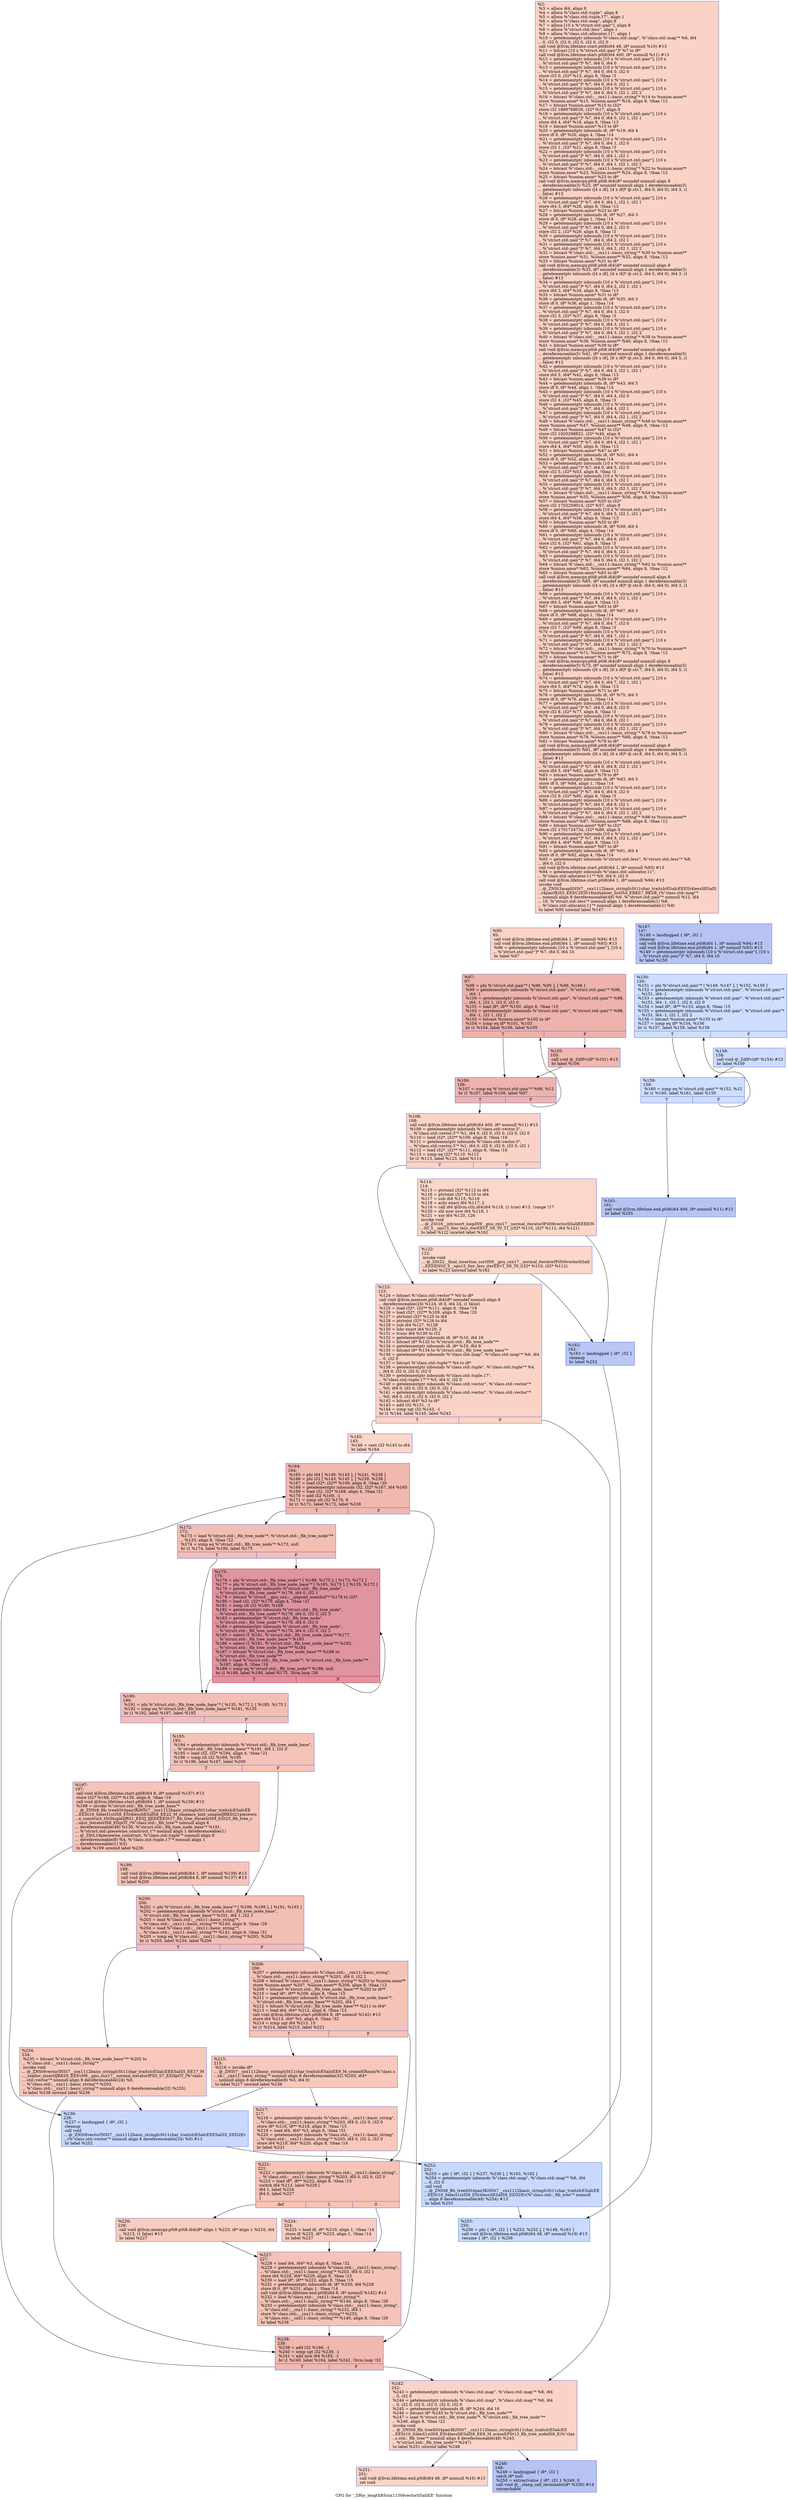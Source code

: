 digraph "CFG for '_Z9by_lengthB5cxx11St6vectorIiSaIiEE' function" {
	label="CFG for '_Z9by_lengthB5cxx11St6vectorIiSaIiEE' function";

	Node0x55d55b56ee50 [shape=record,color="#3d50c3ff", style=filled, fillcolor="#f59c7d70",label="{%2:\l  %3 = alloca i64, align 8\l  %4 = alloca %\"class.std::tuple\", align 8\l  %5 = alloca %\"class.std::tuple.17\", align 1\l  %6 = alloca %\"class.std::map\", align 8\l  %7 = alloca [10 x %\"struct.std::pair\"], align 8\l  %8 = alloca %\"struct.std::less\", align 1\l  %9 = alloca %\"class.std::allocator.11\", align 1\l  %10 = getelementptr inbounds %\"class.std::map\", %\"class.std::map\"* %6, i64\l... 0, i32 0, i32 0, i32 0, i32 0, i32 0\l  call void @llvm.lifetime.start.p0i8(i64 48, i8* nonnull %10) #13\l  %11 = bitcast [10 x %\"struct.std::pair\"]* %7 to i8*\l  call void @llvm.lifetime.start.p0i8(i64 400, i8* nonnull %11) #13\l  %12 = getelementptr inbounds [10 x %\"struct.std::pair\"], [10 x\l... %\"struct.std::pair\"]* %7, i64 0, i64 0\l  %13 = getelementptr inbounds [10 x %\"struct.std::pair\"], [10 x\l... %\"struct.std::pair\"]* %7, i64 0, i64 0, i32 0\l  store i32 0, i32* %13, align 8, !tbaa !3\l  %14 = getelementptr inbounds [10 x %\"struct.std::pair\"], [10 x\l... %\"struct.std::pair\"]* %7, i64 0, i64 0, i32 1\l  %15 = getelementptr inbounds [10 x %\"struct.std::pair\"], [10 x\l... %\"struct.std::pair\"]* %7, i64 0, i64 0, i32 1, i32 2\l  %16 = bitcast %\"class.std::__cxx11::basic_string\"* %14 to %union.anon**\l  store %union.anon* %15, %union.anon** %16, align 8, !tbaa !12\l  %17 = bitcast %union.anon* %15 to i32*\l  store i32 1869768026, i32* %17, align 8\l  %18 = getelementptr inbounds [10 x %\"struct.std::pair\"], [10 x\l... %\"struct.std::pair\"]* %7, i64 0, i64 0, i32 1, i32 1\l  store i64 4, i64* %18, align 8, !tbaa !13\l  %19 = bitcast %union.anon* %15 to i8*\l  %20 = getelementptr inbounds i8, i8* %19, i64 4\l  store i8 0, i8* %20, align 4, !tbaa !14\l  %21 = getelementptr inbounds [10 x %\"struct.std::pair\"], [10 x\l... %\"struct.std::pair\"]* %7, i64 0, i64 1, i32 0\l  store i32 1, i32* %21, align 8, !tbaa !3\l  %22 = getelementptr inbounds [10 x %\"struct.std::pair\"], [10 x\l... %\"struct.std::pair\"]* %7, i64 0, i64 1, i32 1\l  %23 = getelementptr inbounds [10 x %\"struct.std::pair\"], [10 x\l... %\"struct.std::pair\"]* %7, i64 0, i64 1, i32 1, i32 2\l  %24 = bitcast %\"class.std::__cxx11::basic_string\"* %22 to %union.anon**\l  store %union.anon* %23, %union.anon** %24, align 8, !tbaa !12\l  %25 = bitcast %union.anon* %23 to i8*\l  call void @llvm.memcpy.p0i8.p0i8.i64(i8* noundef nonnull align 8\l... dereferenceable(3) %25, i8* noundef nonnull align 1 dereferenceable(3)\l... getelementptr inbounds ([4 x i8], [4 x i8]* @.str.1, i64 0, i64 0), i64 3, i1\l... false) #13\l  %26 = getelementptr inbounds [10 x %\"struct.std::pair\"], [10 x\l... %\"struct.std::pair\"]* %7, i64 0, i64 1, i32 1, i32 1\l  store i64 3, i64* %26, align 8, !tbaa !13\l  %27 = bitcast %union.anon* %23 to i8*\l  %28 = getelementptr inbounds i8, i8* %27, i64 3\l  store i8 0, i8* %28, align 1, !tbaa !14\l  %29 = getelementptr inbounds [10 x %\"struct.std::pair\"], [10 x\l... %\"struct.std::pair\"]* %7, i64 0, i64 2, i32 0\l  store i32 2, i32* %29, align 8, !tbaa !3\l  %30 = getelementptr inbounds [10 x %\"struct.std::pair\"], [10 x\l... %\"struct.std::pair\"]* %7, i64 0, i64 2, i32 1\l  %31 = getelementptr inbounds [10 x %\"struct.std::pair\"], [10 x\l... %\"struct.std::pair\"]* %7, i64 0, i64 2, i32 1, i32 2\l  %32 = bitcast %\"class.std::__cxx11::basic_string\"* %30 to %union.anon**\l  store %union.anon* %31, %union.anon** %32, align 8, !tbaa !12\l  %33 = bitcast %union.anon* %31 to i8*\l  call void @llvm.memcpy.p0i8.p0i8.i64(i8* noundef nonnull align 8\l... dereferenceable(3) %33, i8* noundef nonnull align 1 dereferenceable(3)\l... getelementptr inbounds ([4 x i8], [4 x i8]* @.str.2, i64 0, i64 0), i64 3, i1\l... false) #13\l  %34 = getelementptr inbounds [10 x %\"struct.std::pair\"], [10 x\l... %\"struct.std::pair\"]* %7, i64 0, i64 2, i32 1, i32 1\l  store i64 3, i64* %34, align 8, !tbaa !13\l  %35 = bitcast %union.anon* %31 to i8*\l  %36 = getelementptr inbounds i8, i8* %35, i64 3\l  store i8 0, i8* %36, align 1, !tbaa !14\l  %37 = getelementptr inbounds [10 x %\"struct.std::pair\"], [10 x\l... %\"struct.std::pair\"]* %7, i64 0, i64 3, i32 0\l  store i32 3, i32* %37, align 8, !tbaa !3\l  %38 = getelementptr inbounds [10 x %\"struct.std::pair\"], [10 x\l... %\"struct.std::pair\"]* %7, i64 0, i64 3, i32 1\l  %39 = getelementptr inbounds [10 x %\"struct.std::pair\"], [10 x\l... %\"struct.std::pair\"]* %7, i64 0, i64 3, i32 1, i32 2\l  %40 = bitcast %\"class.std::__cxx11::basic_string\"* %38 to %union.anon**\l  store %union.anon* %39, %union.anon** %40, align 8, !tbaa !12\l  %41 = bitcast %union.anon* %39 to i8*\l  call void @llvm.memcpy.p0i8.p0i8.i64(i8* noundef nonnull align 8\l... dereferenceable(5) %41, i8* noundef nonnull align 1 dereferenceable(5)\l... getelementptr inbounds ([6 x i8], [6 x i8]* @.str.3, i64 0, i64 0), i64 5, i1\l... false) #13\l  %42 = getelementptr inbounds [10 x %\"struct.std::pair\"], [10 x\l... %\"struct.std::pair\"]* %7, i64 0, i64 3, i32 1, i32 1\l  store i64 5, i64* %42, align 8, !tbaa !13\l  %43 = bitcast %union.anon* %39 to i8*\l  %44 = getelementptr inbounds i8, i8* %43, i64 5\l  store i8 0, i8* %44, align 1, !tbaa !14\l  %45 = getelementptr inbounds [10 x %\"struct.std::pair\"], [10 x\l... %\"struct.std::pair\"]* %7, i64 0, i64 4, i32 0\l  store i32 4, i32* %45, align 8, !tbaa !3\l  %46 = getelementptr inbounds [10 x %\"struct.std::pair\"], [10 x\l... %\"struct.std::pair\"]* %7, i64 0, i64 4, i32 1\l  %47 = getelementptr inbounds [10 x %\"struct.std::pair\"], [10 x\l... %\"struct.std::pair\"]* %7, i64 0, i64 4, i32 1, i32 2\l  %48 = bitcast %\"class.std::__cxx11::basic_string\"* %46 to %union.anon**\l  store %union.anon* %47, %union.anon** %48, align 8, !tbaa !12\l  %49 = bitcast %union.anon* %47 to i32*\l  store i32 1920298822, i32* %49, align 8\l  %50 = getelementptr inbounds [10 x %\"struct.std::pair\"], [10 x\l... %\"struct.std::pair\"]* %7, i64 0, i64 4, i32 1, i32 1\l  store i64 4, i64* %50, align 8, !tbaa !13\l  %51 = bitcast %union.anon* %47 to i8*\l  %52 = getelementptr inbounds i8, i8* %51, i64 4\l  store i8 0, i8* %52, align 4, !tbaa !14\l  %53 = getelementptr inbounds [10 x %\"struct.std::pair\"], [10 x\l... %\"struct.std::pair\"]* %7, i64 0, i64 5, i32 0\l  store i32 5, i32* %53, align 8, !tbaa !3\l  %54 = getelementptr inbounds [10 x %\"struct.std::pair\"], [10 x\l... %\"struct.std::pair\"]* %7, i64 0, i64 5, i32 1\l  %55 = getelementptr inbounds [10 x %\"struct.std::pair\"], [10 x\l... %\"struct.std::pair\"]* %7, i64 0, i64 5, i32 1, i32 2\l  %56 = bitcast %\"class.std::__cxx11::basic_string\"* %54 to %union.anon**\l  store %union.anon* %55, %union.anon** %56, align 8, !tbaa !12\l  %57 = bitcast %union.anon* %55 to i32*\l  store i32 1702259014, i32* %57, align 8\l  %58 = getelementptr inbounds [10 x %\"struct.std::pair\"], [10 x\l... %\"struct.std::pair\"]* %7, i64 0, i64 5, i32 1, i32 1\l  store i64 4, i64* %58, align 8, !tbaa !13\l  %59 = bitcast %union.anon* %55 to i8*\l  %60 = getelementptr inbounds i8, i8* %59, i64 4\l  store i8 0, i8* %60, align 4, !tbaa !14\l  %61 = getelementptr inbounds [10 x %\"struct.std::pair\"], [10 x\l... %\"struct.std::pair\"]* %7, i64 0, i64 6, i32 0\l  store i32 6, i32* %61, align 8, !tbaa !3\l  %62 = getelementptr inbounds [10 x %\"struct.std::pair\"], [10 x\l... %\"struct.std::pair\"]* %7, i64 0, i64 6, i32 1\l  %63 = getelementptr inbounds [10 x %\"struct.std::pair\"], [10 x\l... %\"struct.std::pair\"]* %7, i64 0, i64 6, i32 1, i32 2\l  %64 = bitcast %\"class.std::__cxx11::basic_string\"* %62 to %union.anon**\l  store %union.anon* %63, %union.anon** %64, align 8, !tbaa !12\l  %65 = bitcast %union.anon* %63 to i8*\l  call void @llvm.memcpy.p0i8.p0i8.i64(i8* noundef nonnull align 8\l... dereferenceable(3) %65, i8* noundef nonnull align 1 dereferenceable(3)\l... getelementptr inbounds ([4 x i8], [4 x i8]* @.str.6, i64 0, i64 0), i64 3, i1\l... false) #13\l  %66 = getelementptr inbounds [10 x %\"struct.std::pair\"], [10 x\l... %\"struct.std::pair\"]* %7, i64 0, i64 6, i32 1, i32 1\l  store i64 3, i64* %66, align 8, !tbaa !13\l  %67 = bitcast %union.anon* %63 to i8*\l  %68 = getelementptr inbounds i8, i8* %67, i64 3\l  store i8 0, i8* %68, align 1, !tbaa !14\l  %69 = getelementptr inbounds [10 x %\"struct.std::pair\"], [10 x\l... %\"struct.std::pair\"]* %7, i64 0, i64 7, i32 0\l  store i32 7, i32* %69, align 8, !tbaa !3\l  %70 = getelementptr inbounds [10 x %\"struct.std::pair\"], [10 x\l... %\"struct.std::pair\"]* %7, i64 0, i64 7, i32 1\l  %71 = getelementptr inbounds [10 x %\"struct.std::pair\"], [10 x\l... %\"struct.std::pair\"]* %7, i64 0, i64 7, i32 1, i32 2\l  %72 = bitcast %\"class.std::__cxx11::basic_string\"* %70 to %union.anon**\l  store %union.anon* %71, %union.anon** %72, align 8, !tbaa !12\l  %73 = bitcast %union.anon* %71 to i8*\l  call void @llvm.memcpy.p0i8.p0i8.i64(i8* noundef nonnull align 8\l... dereferenceable(5) %73, i8* noundef nonnull align 1 dereferenceable(5)\l... getelementptr inbounds ([6 x i8], [6 x i8]* @.str.7, i64 0, i64 0), i64 5, i1\l... false) #13\l  %74 = getelementptr inbounds [10 x %\"struct.std::pair\"], [10 x\l... %\"struct.std::pair\"]* %7, i64 0, i64 7, i32 1, i32 1\l  store i64 5, i64* %74, align 8, !tbaa !13\l  %75 = bitcast %union.anon* %71 to i8*\l  %76 = getelementptr inbounds i8, i8* %75, i64 5\l  store i8 0, i8* %76, align 1, !tbaa !14\l  %77 = getelementptr inbounds [10 x %\"struct.std::pair\"], [10 x\l... %\"struct.std::pair\"]* %7, i64 0, i64 8, i32 0\l  store i32 8, i32* %77, align 8, !tbaa !3\l  %78 = getelementptr inbounds [10 x %\"struct.std::pair\"], [10 x\l... %\"struct.std::pair\"]* %7, i64 0, i64 8, i32 1\l  %79 = getelementptr inbounds [10 x %\"struct.std::pair\"], [10 x\l... %\"struct.std::pair\"]* %7, i64 0, i64 8, i32 1, i32 2\l  %80 = bitcast %\"class.std::__cxx11::basic_string\"* %78 to %union.anon**\l  store %union.anon* %79, %union.anon** %80, align 8, !tbaa !12\l  %81 = bitcast %union.anon* %79 to i8*\l  call void @llvm.memcpy.p0i8.p0i8.i64(i8* noundef nonnull align 8\l... dereferenceable(5) %81, i8* noundef nonnull align 1 dereferenceable(5)\l... getelementptr inbounds ([6 x i8], [6 x i8]* @.str.8, i64 0, i64 0), i64 5, i1\l... false) #13\l  %82 = getelementptr inbounds [10 x %\"struct.std::pair\"], [10 x\l... %\"struct.std::pair\"]* %7, i64 0, i64 8, i32 1, i32 1\l  store i64 5, i64* %82, align 8, !tbaa !13\l  %83 = bitcast %union.anon* %79 to i8*\l  %84 = getelementptr inbounds i8, i8* %83, i64 5\l  store i8 0, i8* %84, align 1, !tbaa !14\l  %85 = getelementptr inbounds [10 x %\"struct.std::pair\"], [10 x\l... %\"struct.std::pair\"]* %7, i64 0, i64 9, i32 0\l  store i32 9, i32* %85, align 8, !tbaa !3\l  %86 = getelementptr inbounds [10 x %\"struct.std::pair\"], [10 x\l... %\"struct.std::pair\"]* %7, i64 0, i64 9, i32 1\l  %87 = getelementptr inbounds [10 x %\"struct.std::pair\"], [10 x\l... %\"struct.std::pair\"]* %7, i64 0, i64 9, i32 1, i32 2\l  %88 = bitcast %\"class.std::__cxx11::basic_string\"* %86 to %union.anon**\l  store %union.anon* %87, %union.anon** %88, align 8, !tbaa !12\l  %89 = bitcast %union.anon* %87 to i32*\l  store i32 1701734734, i32* %89, align 8\l  %90 = getelementptr inbounds [10 x %\"struct.std::pair\"], [10 x\l... %\"struct.std::pair\"]* %7, i64 0, i64 9, i32 1, i32 1\l  store i64 4, i64* %90, align 8, !tbaa !13\l  %91 = bitcast %union.anon* %87 to i8*\l  %92 = getelementptr inbounds i8, i8* %91, i64 4\l  store i8 0, i8* %92, align 4, !tbaa !14\l  %93 = getelementptr inbounds %\"struct.std::less\", %\"struct.std::less\"* %8,\l... i64 0, i32 0\l  call void @llvm.lifetime.start.p0i8(i64 1, i8* nonnull %93) #13\l  %94 = getelementptr inbounds %\"class.std::allocator.11\",\l... %\"class.std::allocator.11\"* %9, i64 0, i32 0\l  call void @llvm.lifetime.start.p0i8(i64 1, i8* nonnull %94) #13\l  invoke void\l... @_ZNSt3mapIiNSt7__cxx1112basic_stringIcSt11char_traitsIcESaIcEEESt4lessIiESaIS\l...t4pairIKiS5_EEEC2ESt16initializer_listISA_ERKS7_RKSB_(%\"class.std::map\"*\l... nonnull align 8 dereferenceable(48) %6, %\"struct.std::pair\"* nonnull %12, i64\l... 10, %\"struct.std::less\"* nonnull align 1 dereferenceable(1) %8,\l... %\"class.std::allocator.11\"* nonnull align 1 dereferenceable(1) %9)\l          to label %95 unwind label %147\l}"];
	Node0x55d55b56ee50 -> Node0x55d55b5792c0;
	Node0x55d55b56ee50 -> Node0x55d55b579350;
	Node0x55d55b5792c0 [shape=record,color="#3d50c3ff", style=filled, fillcolor="#f59c7d70",label="{%95:\l95:                                               \l  call void @llvm.lifetime.end.p0i8(i64 1, i8* nonnull %94) #13\l  call void @llvm.lifetime.end.p0i8(i64 1, i8* nonnull %93) #13\l  %96 = getelementptr inbounds [10 x %\"struct.std::pair\"], [10 x\l... %\"struct.std::pair\"]* %7, i64 0, i64 10\l  br label %97\l}"];
	Node0x55d55b5792c0 -> Node0x55d55b579b40;
	Node0x55d55b579b40 [shape=record,color="#3d50c3ff", style=filled, fillcolor="#d6524470",label="{%97:\l97:                                               \l  %98 = phi %\"struct.std::pair\"* [ %96, %95 ], [ %99, %106 ]\l  %99 = getelementptr inbounds %\"struct.std::pair\", %\"struct.std::pair\"* %98,\l... i64 -1\l  %100 = getelementptr inbounds %\"struct.std::pair\", %\"struct.std::pair\"* %98,\l... i64 -1, i32 1, i32 0, i32 0\l  %101 = load i8*, i8** %100, align 8, !tbaa !15\l  %102 = getelementptr inbounds %\"struct.std::pair\", %\"struct.std::pair\"* %98,\l... i64 -1, i32 1, i32 2\l  %103 = bitcast %union.anon* %102 to i8*\l  %104 = icmp eq i8* %101, %103\l  br i1 %104, label %106, label %105\l|{<s0>T|<s1>F}}"];
	Node0x55d55b579b40:s0 -> Node0x55d55b579c00;
	Node0x55d55b579b40:s1 -> Node0x55d55b57a1f0;
	Node0x55d55b57a1f0 [shape=record,color="#3d50c3ff", style=filled, fillcolor="#dc5d4a70",label="{%105:\l105:                                              \l  call void @_ZdlPv(i8* %101) #13\l  br label %106\l}"];
	Node0x55d55b57a1f0 -> Node0x55d55b579c00;
	Node0x55d55b579c00 [shape=record,color="#3d50c3ff", style=filled, fillcolor="#d6524470",label="{%106:\l106:                                              \l  %107 = icmp eq %\"struct.std::pair\"* %99, %12\l  br i1 %107, label %108, label %97\l|{<s0>T|<s1>F}}"];
	Node0x55d55b579c00:s0 -> Node0x55d55b57a580;
	Node0x55d55b579c00:s1 -> Node0x55d55b579b40;
	Node0x55d55b57a580 [shape=record,color="#3d50c3ff", style=filled, fillcolor="#f59c7d70",label="{%108:\l108:                                              \l  call void @llvm.lifetime.end.p0i8(i64 400, i8* nonnull %11) #13\l  %109 = getelementptr inbounds %\"class.std::vector.3\",\l... %\"class.std::vector.3\"* %1, i64 0, i32 0, i32 0, i32 0, i32 0\l  %110 = load i32*, i32** %109, align 8, !tbaa !16\l  %111 = getelementptr inbounds %\"class.std::vector.3\",\l... %\"class.std::vector.3\"* %1, i64 0, i32 0, i32 0, i32 0, i32 1\l  %112 = load i32*, i32** %111, align 8, !tbaa !16\l  %113 = icmp eq i32* %110, %112\l  br i1 %113, label %123, label %114\l|{<s0>T|<s1>F}}"];
	Node0x55d55b57a580:s0 -> Node0x55d55b57b270;
	Node0x55d55b57a580:s1 -> Node0x55d55b57b300;
	Node0x55d55b57b300 [shape=record,color="#3d50c3ff", style=filled, fillcolor="#f6a38570",label="{%114:\l114:                                              \l  %115 = ptrtoint i32* %112 to i64\l  %116 = ptrtoint i32* %110 to i64\l  %117 = sub i64 %115, %116\l  %118 = ashr exact i64 %117, 2\l  %119 = call i64 @llvm.ctlz.i64(i64 %118, i1 true) #13, !range !17\l  %120 = shl nuw nsw i64 %119, 1\l  %121 = xor i64 %120, 126\l  invoke void\l... @_ZSt16__introsort_loopIN9__gnu_cxx17__normal_iteratorIPiSt6vectorIiSaIiEEEElN\l...S0_5__ops15_Iter_less_iterEEvT_S9_T0_T1_(i32* %110, i32* %112, i64 %121)\l          to label %122 unwind label %162\l}"];
	Node0x55d55b57b300 -> Node0x55d55b57bb10;
	Node0x55d55b57b300 -> Node0x55d55b57bba0;
	Node0x55d55b57bb10 [shape=record,color="#3d50c3ff", style=filled, fillcolor="#f6a38570",label="{%122:\l122:                                              \l  invoke void\l... @_ZSt22__final_insertion_sortIN9__gnu_cxx17__normal_iteratorIPiSt6vectorIiSaIi\l...EEEENS0_5__ops15_Iter_less_iterEEvT_S9_T0_(i32* %110, i32* %112)\l          to label %123 unwind label %162\l}"];
	Node0x55d55b57bb10 -> Node0x55d55b57b270;
	Node0x55d55b57bb10 -> Node0x55d55b57bba0;
	Node0x55d55b57b270 [shape=record,color="#3d50c3ff", style=filled, fillcolor="#f59c7d70",label="{%123:\l123:                                              \l  %124 = bitcast %\"class.std::vector\"* %0 to i8*\l  call void @llvm.memset.p0i8.i64(i8* noundef nonnull align 8\l... dereferenceable(24) %124, i8 0, i64 24, i1 false)\l  %125 = load i32*, i32** %111, align 8, !tbaa !18\l  %126 = load i32*, i32** %109, align 8, !tbaa !20\l  %127 = ptrtoint i32* %125 to i64\l  %128 = ptrtoint i32* %126 to i64\l  %129 = sub i64 %127, %128\l  %130 = lshr exact i64 %129, 2\l  %131 = trunc i64 %130 to i32\l  %132 = getelementptr inbounds i8, i8* %10, i64 16\l  %133 = bitcast i8* %132 to %\"struct.std::_Rb_tree_node\"**\l  %134 = getelementptr inbounds i8, i8* %10, i64 8\l  %135 = bitcast i8* %134 to %\"struct.std::_Rb_tree_node_base\"*\l  %136 = getelementptr inbounds %\"class.std::map\", %\"class.std::map\"* %6, i64\l... 0, i32 0\l  %137 = bitcast %\"class.std::tuple\"* %4 to i8*\l  %138 = getelementptr inbounds %\"class.std::tuple\", %\"class.std::tuple\"* %4,\l... i64 0, i32 0, i32 0, i32 0\l  %139 = getelementptr inbounds %\"class.std::tuple.17\",\l... %\"class.std::tuple.17\"* %5, i64 0, i32 0\l  %140 = getelementptr inbounds %\"class.std::vector\", %\"class.std::vector\"*\l... %0, i64 0, i32 0, i32 0, i32 0, i32 1\l  %141 = getelementptr inbounds %\"class.std::vector\", %\"class.std::vector\"*\l... %0, i64 0, i32 0, i32 0, i32 0, i32 2\l  %142 = bitcast i64* %3 to i8*\l  %143 = add i32 %131, -1\l  %144 = icmp sgt i32 %143, -1\l  br i1 %144, label %145, label %242\l|{<s0>T|<s1>F}}"];
	Node0x55d55b57b270:s0 -> Node0x55d55b57eb90;
	Node0x55d55b57b270:s1 -> Node0x55d55b57ec20;
	Node0x55d55b57eb90 [shape=record,color="#3d50c3ff", style=filled, fillcolor="#f6a38570",label="{%145:\l145:                                              \l  %146 = sext i32 %143 to i64\l  br label %164\l}"];
	Node0x55d55b57eb90 -> Node0x55d55b57edd0;
	Node0x55d55b579350 [shape=record,color="#3d50c3ff", style=filled, fillcolor="#5b7ae570",label="{%147:\l147:                                              \l  %148 = landingpad \{ i8*, i32 \}\l          cleanup\l  call void @llvm.lifetime.end.p0i8(i64 1, i8* nonnull %94) #13\l  call void @llvm.lifetime.end.p0i8(i64 1, i8* nonnull %93) #13\l  %149 = getelementptr inbounds [10 x %\"struct.std::pair\"], [10 x\l... %\"struct.std::pair\"]* %7, i64 0, i64 10\l  br label %150\l}"];
	Node0x55d55b579350 -> Node0x55d55b57f2c0;
	Node0x55d55b57f2c0 [shape=record,color="#3d50c3ff", style=filled, fillcolor="#93b5fe70",label="{%150:\l150:                                              \l  %151 = phi %\"struct.std::pair\"* [ %149, %147 ], [ %152, %159 ]\l  %152 = getelementptr inbounds %\"struct.std::pair\", %\"struct.std::pair\"*\l... %151, i64 -1\l  %153 = getelementptr inbounds %\"struct.std::pair\", %\"struct.std::pair\"*\l... %151, i64 -1, i32 1, i32 0, i32 0\l  %154 = load i8*, i8** %153, align 8, !tbaa !15\l  %155 = getelementptr inbounds %\"struct.std::pair\", %\"struct.std::pair\"*\l... %151, i64 -1, i32 1, i32 2\l  %156 = bitcast %union.anon* %155 to i8*\l  %157 = icmp eq i8* %154, %156\l  br i1 %157, label %159, label %158\l|{<s0>T|<s1>F}}"];
	Node0x55d55b57f2c0:s0 -> Node0x55d55b57f380;
	Node0x55d55b57f2c0:s1 -> Node0x55d55b57fec0;
	Node0x55d55b57fec0 [shape=record,color="#3d50c3ff", style=filled, fillcolor="#8caffe70",label="{%158:\l158:                                              \l  call void @_ZdlPv(i8* %154) #13\l  br label %159\l}"];
	Node0x55d55b57fec0 -> Node0x55d55b57f380;
	Node0x55d55b57f380 [shape=record,color="#3d50c3ff", style=filled, fillcolor="#93b5fe70",label="{%159:\l159:                                              \l  %160 = icmp eq %\"struct.std::pair\"* %152, %12\l  br i1 %160, label %161, label %150\l|{<s0>T|<s1>F}}"];
	Node0x55d55b57f380:s0 -> Node0x55d55b5801b0;
	Node0x55d55b57f380:s1 -> Node0x55d55b57f2c0;
	Node0x55d55b5801b0 [shape=record,color="#3d50c3ff", style=filled, fillcolor="#5b7ae570",label="{%161:\l161:                                              \l  call void @llvm.lifetime.end.p0i8(i64 400, i8* nonnull %11) #13\l  br label %255\l}"];
	Node0x55d55b5801b0 -> Node0x55d55b580400;
	Node0x55d55b57bba0 [shape=record,color="#3d50c3ff", style=filled, fillcolor="#5f7fe870",label="{%162:\l162:                                              \l  %163 = landingpad \{ i8*, i32 \}\l          cleanup\l  br label %252\l}"];
	Node0x55d55b57bba0 -> Node0x55d55b580510;
	Node0x55d55b57edd0 [shape=record,color="#3d50c3ff", style=filled, fillcolor="#dc5d4a70",label="{%164:\l164:                                              \l  %165 = phi i64 [ %146, %145 ], [ %241, %238 ]\l  %166 = phi i32 [ %143, %145 ], [ %239, %238 ]\l  %167 = load i32*, i32** %109, align 8, !tbaa !20\l  %168 = getelementptr inbounds i32, i32* %167, i64 %165\l  %169 = load i32, i32* %168, align 4, !tbaa !21\l  %170 = add i32 %169, -1\l  %171 = icmp ult i32 %170, 9\l  br i1 %171, label %172, label %238\l|{<s0>T|<s1>F}}"];
	Node0x55d55b57edd0:s0 -> Node0x55d55b570eb0;
	Node0x55d55b57edd0:s1 -> Node0x55d55b5805d0;
	Node0x55d55b570eb0 [shape=record,color="#3d50c3ff", style=filled, fillcolor="#e36c5570",label="{%172:\l172:                                              \l  %173 = load %\"struct.std::_Rb_tree_node\"*, %\"struct.std::_Rb_tree_node\"**\l... %133, align 8, !tbaa !22\l  %174 = icmp eq %\"struct.std::_Rb_tree_node\"* %173, null\l  br i1 %174, label %190, label %175\l|{<s0>T|<s1>F}}"];
	Node0x55d55b570eb0:s0 -> Node0x55d55b581eb0;
	Node0x55d55b570eb0:s1 -> Node0x55d55b581f40;
	Node0x55d55b581f40 [shape=record,color="#b70d28ff", style=filled, fillcolor="#b70d2870",label="{%175:\l175:                                              \l  %176 = phi %\"struct.std::_Rb_tree_node\"* [ %188, %175 ], [ %173, %172 ]\l  %177 = phi %\"struct.std::_Rb_tree_node_base\"* [ %185, %175 ], [ %135, %172 ]\l  %178 = getelementptr inbounds %\"struct.std::_Rb_tree_node\",\l... %\"struct.std::_Rb_tree_node\"* %176, i64 0, i32 1\l  %179 = bitcast %\"struct.__gnu_cxx::__aligned_membuf\"* %178 to i32*\l  %180 = load i32, i32* %179, align 4, !tbaa !21\l  %181 = icmp slt i32 %180, %169\l  %182 = getelementptr inbounds %\"struct.std::_Rb_tree_node\",\l... %\"struct.std::_Rb_tree_node\"* %176, i64 0, i32 0, i32 3\l  %183 = getelementptr %\"struct.std::_Rb_tree_node\",\l... %\"struct.std::_Rb_tree_node\"* %176, i64 0, i32 0\l  %184 = getelementptr inbounds %\"struct.std::_Rb_tree_node\",\l... %\"struct.std::_Rb_tree_node\"* %176, i64 0, i32 0, i32 2\l  %185 = select i1 %181, %\"struct.std::_Rb_tree_node_base\"* %177,\l... %\"struct.std::_Rb_tree_node_base\"* %183\l  %186 = select i1 %181, %\"struct.std::_Rb_tree_node_base\"** %182,\l... %\"struct.std::_Rb_tree_node_base\"** %184\l  %187 = bitcast %\"struct.std::_Rb_tree_node_base\"** %186 to\l... %\"struct.std::_Rb_tree_node\"**\l  %188 = load %\"struct.std::_Rb_tree_node\"*, %\"struct.std::_Rb_tree_node\"**\l... %187, align 8, !tbaa !16\l  %189 = icmp eq %\"struct.std::_Rb_tree_node\"* %188, null\l  br i1 %189, label %190, label %175, !llvm.loop !26\l|{<s0>T|<s1>F}}"];
	Node0x55d55b581f40:s0 -> Node0x55d55b581eb0;
	Node0x55d55b581f40:s1 -> Node0x55d55b581f40;
	Node0x55d55b581eb0 [shape=record,color="#3d50c3ff", style=filled, fillcolor="#e36c5570",label="{%190:\l190:                                              \l  %191 = phi %\"struct.std::_Rb_tree_node_base\"* [ %135, %172 ], [ %185, %175 ]\l  %192 = icmp eq %\"struct.std::_Rb_tree_node_base\"* %191, %135\l  br i1 %192, label %197, label %193\l|{<s0>T|<s1>F}}"];
	Node0x55d55b581eb0:s0 -> Node0x55d55b5832a0;
	Node0x55d55b581eb0:s1 -> Node0x55d55b5832f0;
	Node0x55d55b5832f0 [shape=record,color="#3d50c3ff", style=filled, fillcolor="#e8765c70",label="{%193:\l193:                                              \l  %194 = getelementptr inbounds %\"struct.std::_Rb_tree_node_base\",\l... %\"struct.std::_Rb_tree_node_base\"* %191, i64 1, i32 0\l  %195 = load i32, i32* %194, align 4, !tbaa !21\l  %196 = icmp slt i32 %169, %195\l  br i1 %196, label %197, label %200\l|{<s0>T|<s1>F}}"];
	Node0x55d55b5832f0:s0 -> Node0x55d55b5832a0;
	Node0x55d55b5832f0:s1 -> Node0x55d55b5835f0;
	Node0x55d55b5832a0 [shape=record,color="#3d50c3ff", style=filled, fillcolor="#e8765c70",label="{%197:\l197:                                              \l  call void @llvm.lifetime.start.p0i8(i64 8, i8* nonnull %137) #13\l  store i32* %168, i32** %138, align 8, !tbaa !16\l  call void @llvm.lifetime.start.p0i8(i64 1, i8* nonnull %139) #13\l  %198 = invoke %\"struct.std::_Rb_tree_node_base\"*\l... @_ZNSt8_Rb_treeIiSt4pairIKiNSt7__cxx1112basic_stringIcSt11char_traitsIcESaIcEE\l...EESt10_Select1stIS8_ESt4lessIiESaIS8_EE22_M_emplace_hint_uniqueIJRKSt21piecewis\l...e_construct_tSt5tupleIJRS1_EESJ_IJEEEEESt17_Rb_tree_iteratorIS8_ESt23_Rb_tree_c\l...onst_iteratorIS8_EDpOT_(%\"class.std::_Rb_tree\"* nonnull align 8\l... dereferenceable(48) %136, %\"struct.std::_Rb_tree_node_base\"* %191,\l... %\"struct.std::piecewise_construct_t\"* nonnull align 1 dereferenceable(1)\l... @_ZStL19piecewise_construct, %\"class.std::tuple\"* nonnull align 8\l... dereferenceable(8) %4, %\"class.std::tuple.17\"* nonnull align 1\l... dereferenceable(1) %5)\l          to label %199 unwind label %236\l}"];
	Node0x55d55b5832a0 -> Node0x55d55b583a70;
	Node0x55d55b5832a0 -> Node0x55d55b583ac0;
	Node0x55d55b583a70 [shape=record,color="#3d50c3ff", style=filled, fillcolor="#e8765c70",label="{%199:\l199:                                              \l  call void @llvm.lifetime.end.p0i8(i64 1, i8* nonnull %139) #13\l  call void @llvm.lifetime.end.p0i8(i64 8, i8* nonnull %137) #13\l  br label %200\l}"];
	Node0x55d55b583a70 -> Node0x55d55b5835f0;
	Node0x55d55b5835f0 [shape=record,color="#3d50c3ff", style=filled, fillcolor="#e36c5570",label="{%200:\l200:                                              \l  %201 = phi %\"struct.std::_Rb_tree_node_base\"* [ %198, %199 ], [ %191, %193 ]\l  %202 = getelementptr inbounds %\"struct.std::_Rb_tree_node_base\",\l... %\"struct.std::_Rb_tree_node_base\"* %201, i64 1, i32 1\l  %203 = load %\"class.std::__cxx11::basic_string\"*,\l... %\"class.std::__cxx11::basic_string\"** %140, align 8, !tbaa !29\l  %204 = load %\"class.std::__cxx11::basic_string\"*,\l... %\"class.std::__cxx11::basic_string\"** %141, align 8, !tbaa !31\l  %205 = icmp eq %\"class.std::__cxx11::basic_string\"* %203, %204\l  br i1 %205, label %234, label %206\l|{<s0>T|<s1>F}}"];
	Node0x55d55b5835f0:s0 -> Node0x55d55b584660;
	Node0x55d55b5835f0:s1 -> Node0x55d55b5846f0;
	Node0x55d55b5846f0 [shape=record,color="#3d50c3ff", style=filled, fillcolor="#e8765c70",label="{%206:\l206:                                              \l  %207 = getelementptr inbounds %\"class.std::__cxx11::basic_string\",\l... %\"class.std::__cxx11::basic_string\"* %203, i64 0, i32 2\l  %208 = bitcast %\"class.std::__cxx11::basic_string\"* %203 to %union.anon**\l  store %union.anon* %207, %union.anon** %208, align 8, !tbaa !12\l  %209 = bitcast %\"struct.std::_Rb_tree_node_base\"** %202 to i8**\l  %210 = load i8*, i8** %209, align 8, !tbaa !15\l  %211 = getelementptr inbounds %\"struct.std::_Rb_tree_node_base\"*,\l... %\"struct.std::_Rb_tree_node_base\"** %202, i64 1\l  %212 = bitcast %\"struct.std::_Rb_tree_node_base\"** %211 to i64*\l  %213 = load i64, i64* %212, align 8, !tbaa !13\l  call void @llvm.lifetime.start.p0i8(i64 8, i8* nonnull %142) #13\l  store i64 %213, i64* %3, align 8, !tbaa !32\l  %214 = icmp ugt i64 %213, 15\l  br i1 %214, label %215, label %221\l|{<s0>T|<s1>F}}"];
	Node0x55d55b5846f0:s0 -> Node0x55d55b584fa0;
	Node0x55d55b5846f0:s1 -> Node0x55d55b585030;
	Node0x55d55b584fa0 [shape=record,color="#3d50c3ff", style=filled, fillcolor="#ed836670",label="{%215:\l215:                                              \l  %216 = invoke i8*\l... @_ZNSt7__cxx1112basic_stringIcSt11char_traitsIcESaIcEE9_M_createERmm(%\"class.s\l...td::__cxx11::basic_string\"* nonnull align 8 dereferenceable(32) %203, i64*\l... nonnull align 8 dereferenceable(8) %3, i64 0)\l          to label %217 unwind label %236\l}"];
	Node0x55d55b584fa0 -> Node0x55d55b585210;
	Node0x55d55b584fa0 -> Node0x55d55b583ac0;
	Node0x55d55b585210 [shape=record,color="#3d50c3ff", style=filled, fillcolor="#ed836670",label="{%217:\l217:                                              \l  %218 = getelementptr inbounds %\"class.std::__cxx11::basic_string\",\l... %\"class.std::__cxx11::basic_string\"* %203, i64 0, i32 0, i32 0\l  store i8* %216, i8** %218, align 8, !tbaa !15\l  %219 = load i64, i64* %3, align 8, !tbaa !32\l  %220 = getelementptr inbounds %\"class.std::__cxx11::basic_string\",\l... %\"class.std::__cxx11::basic_string\"* %203, i64 0, i32 2, i32 0\l  store i64 %219, i64* %220, align 8, !tbaa !14\l  br label %221\l}"];
	Node0x55d55b585210 -> Node0x55d55b585030;
	Node0x55d55b585030 [shape=record,color="#3d50c3ff", style=filled, fillcolor="#e8765c70",label="{%221:\l221:                                              \l  %222 = getelementptr inbounds %\"class.std::__cxx11::basic_string\",\l... %\"class.std::__cxx11::basic_string\"* %203, i64 0, i32 0, i32 0\l  %223 = load i8*, i8** %222, align 8, !tbaa !15\l  switch i64 %213, label %226 [\l    i64 1, label %224\l    i64 0, label %227\l  ]\l|{<s0>def|<s1>1|<s2>0}}"];
	Node0x55d55b585030:s0 -> Node0x55d55b585170;
	Node0x55d55b585030:s1 -> Node0x55d55b586050;
	Node0x55d55b585030:s2 -> Node0x55d55b5860a0;
	Node0x55d55b586050 [shape=record,color="#3d50c3ff", style=filled, fillcolor="#f08b6e70",label="{%224:\l224:                                              \l  %225 = load i8, i8* %210, align 1, !tbaa !14\l  store i8 %225, i8* %223, align 1, !tbaa !14\l  br label %227\l}"];
	Node0x55d55b586050 -> Node0x55d55b5860a0;
	Node0x55d55b585170 [shape=record,color="#3d50c3ff", style=filled, fillcolor="#f08b6e70",label="{%226:\l226:                                              \l  call void @llvm.memcpy.p0i8.p0i8.i64(i8* align 1 %223, i8* align 1 %210, i64\l... %213, i1 false) #13\l  br label %227\l}"];
	Node0x55d55b585170 -> Node0x55d55b5860a0;
	Node0x55d55b5860a0 [shape=record,color="#3d50c3ff", style=filled, fillcolor="#e8765c70",label="{%227:\l227:                                              \l  %228 = load i64, i64* %3, align 8, !tbaa !32\l  %229 = getelementptr inbounds %\"class.std::__cxx11::basic_string\",\l... %\"class.std::__cxx11::basic_string\"* %203, i64 0, i32 1\l  store i64 %228, i64* %229, align 8, !tbaa !13\l  %230 = load i8*, i8** %222, align 8, !tbaa !15\l  %231 = getelementptr inbounds i8, i8* %230, i64 %228\l  store i8 0, i8* %231, align 1, !tbaa !14\l  call void @llvm.lifetime.end.p0i8(i64 8, i8* nonnull %142) #13\l  %232 = load %\"class.std::__cxx11::basic_string\"*,\l... %\"class.std::__cxx11::basic_string\"** %140, align 8, !tbaa !29\l  %233 = getelementptr inbounds %\"class.std::__cxx11::basic_string\",\l... %\"class.std::__cxx11::basic_string\"* %232, i64 1\l  store %\"class.std::__cxx11::basic_string\"* %233,\l... %\"class.std::__cxx11::basic_string\"** %140, align 8, !tbaa !29\l  br label %238\l}"];
	Node0x55d55b5860a0 -> Node0x55d55b5805d0;
	Node0x55d55b584660 [shape=record,color="#3d50c3ff", style=filled, fillcolor="#ed836670",label="{%234:\l234:                                              \l  %235 = bitcast %\"struct.std::_Rb_tree_node_base\"** %202 to\l... %\"class.std::__cxx11::basic_string\"*\l  invoke void\l... @_ZNSt6vectorINSt7__cxx1112basic_stringIcSt11char_traitsIcESaIcEEESaIS5_EE17_M\l..._realloc_insertIJRKS5_EEEvN9__gnu_cxx17__normal_iteratorIPS5_S7_EEDpOT_(%\"class\l....std::vector\"* nonnull align 8 dereferenceable(24) %0,\l... %\"class.std::__cxx11::basic_string\"* %203,\l... %\"class.std::__cxx11::basic_string\"* nonnull align 8 dereferenceable(32) %235)\l          to label %238 unwind label %236\l}"];
	Node0x55d55b584660 -> Node0x55d55b5805d0;
	Node0x55d55b584660 -> Node0x55d55b583ac0;
	Node0x55d55b583ac0 [shape=record,color="#3d50c3ff", style=filled, fillcolor="#85a8fc70",label="{%236:\l236:                                              \l  %237 = landingpad \{ i8*, i32 \}\l          cleanup\l  call void\l... @_ZNSt6vectorINSt7__cxx1112basic_stringIcSt11char_traitsIcESaIcEEESaIS5_EED2Ev\l...(%\"class.std::vector\"* nonnull align 8 dereferenceable(24) %0) #13\l  br label %252\l}"];
	Node0x55d55b583ac0 -> Node0x55d55b580510;
	Node0x55d55b5805d0 [shape=record,color="#3d50c3ff", style=filled, fillcolor="#dc5d4a70",label="{%238:\l238:                                              \l  %239 = add i32 %166, -1\l  %240 = icmp sgt i32 %239, -1\l  %241 = add nsw i64 %165, -1\l  br i1 %240, label %164, label %242, !llvm.loop !33\l|{<s0>T|<s1>F}}"];
	Node0x55d55b5805d0:s0 -> Node0x55d55b57edd0;
	Node0x55d55b5805d0:s1 -> Node0x55d55b57ec20;
	Node0x55d55b57ec20 [shape=record,color="#3d50c3ff", style=filled, fillcolor="#f59c7d70",label="{%242:\l242:                                              \l  %243 = getelementptr inbounds %\"class.std::map\", %\"class.std::map\"* %6, i64\l... 0, i32 0\l  %244 = getelementptr inbounds %\"class.std::map\", %\"class.std::map\"* %6, i64\l... 0, i32 0, i32 0, i32 0, i32 0, i32 0\l  %245 = getelementptr inbounds i8, i8* %244, i64 16\l  %246 = bitcast i8* %245 to %\"struct.std::_Rb_tree_node\"**\l  %247 = load %\"struct.std::_Rb_tree_node\"*, %\"struct.std::_Rb_tree_node\"**\l... %246, align 8, !tbaa !22\l  invoke void\l... @_ZNSt8_Rb_treeIiSt4pairIKiNSt7__cxx1112basic_stringIcSt11char_traitsIcESaIcEE\l...EESt10_Select1stIS8_ESt4lessIiESaIS8_EE8_M_eraseEPSt13_Rb_tree_nodeIS8_E(%\"clas\l...s.std::_Rb_tree\"* nonnull align 8 dereferenceable(48) %243,\l... %\"struct.std::_Rb_tree_node\"* %247)\l          to label %251 unwind label %248\l}"];
	Node0x55d55b57ec20 -> Node0x55d55b588630;
	Node0x55d55b57ec20 -> Node0x55d55b588680;
	Node0x55d55b588680 [shape=record,color="#3d50c3ff", style=filled, fillcolor="#5977e370",label="{%248:\l248:                                              \l  %249 = landingpad \{ i8*, i32 \}\l          catch i8* null\l  %250 = extractvalue \{ i8*, i32 \} %249, 0\l  call void @__clang_call_terminate(i8* %250) #14\l  unreachable\l}"];
	Node0x55d55b588630 [shape=record,color="#3d50c3ff", style=filled, fillcolor="#f59c7d70",label="{%251:\l251:                                              \l  call void @llvm.lifetime.end.p0i8(i64 48, i8* nonnull %10) #13\l  ret void\l}"];
	Node0x55d55b580510 [shape=record,color="#3d50c3ff", style=filled, fillcolor="#85a8fc70",label="{%252:\l252:                                              \l  %253 = phi \{ i8*, i32 \} [ %237, %236 ], [ %163, %162 ]\l  %254 = getelementptr inbounds %\"class.std::map\", %\"class.std::map\"* %6, i64\l... 0, i32 0\l  call void\l... @_ZNSt8_Rb_treeIiSt4pairIKiNSt7__cxx1112basic_stringIcSt11char_traitsIcESaIcEE\l...EESt10_Select1stIS8_ESt4lessIiESaIS8_EED2Ev(%\"class.std::_Rb_tree\"* nonnull\l... align 8 dereferenceable(48) %254) #13\l  br label %255\l}"];
	Node0x55d55b580510 -> Node0x55d55b580400;
	Node0x55d55b580400 [shape=record,color="#3d50c3ff", style=filled, fillcolor="#88abfd70",label="{%255:\l255:                                              \l  %256 = phi \{ i8*, i32 \} [ %253, %252 ], [ %148, %161 ]\l  call void @llvm.lifetime.end.p0i8(i64 48, i8* nonnull %10) #13\l  resume \{ i8*, i32 \} %256\l}"];
}
